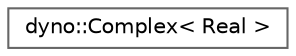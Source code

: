 digraph "Graphical Class Hierarchy"
{
 // LATEX_PDF_SIZE
  bgcolor="transparent";
  edge [fontname=Helvetica,fontsize=10,labelfontname=Helvetica,labelfontsize=10];
  node [fontname=Helvetica,fontsize=10,shape=box,height=0.2,width=0.4];
  rankdir="LR";
  Node0 [id="Node000000",label="dyno::Complex\< Real \>",height=0.2,width=0.4,color="grey40", fillcolor="white", style="filled",URL="$classdyno_1_1_complex.html",tooltip=" "];
}
